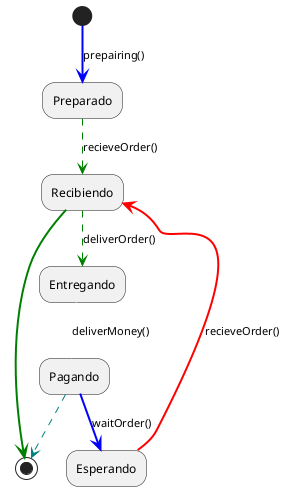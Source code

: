 @startuml EstadosDelivery
(*)-[#blue,bold]-> [prepairing()] Preparado
-[#green,dashed]-> [recieveOrder()] Recibiendo
-[#green,dashed]-> [deliverOrder()] Entregando
-[#geren,dashed]-> [deliverMoney()] Pagando
-[#teal,dashed]->(*)
Pagando -[#blue,bold]-> [waitOrder()] Esperando
-[#red,bold]->[recieveOrder()] Recibiendo
-[#green,bold]-> (*)
@enduml